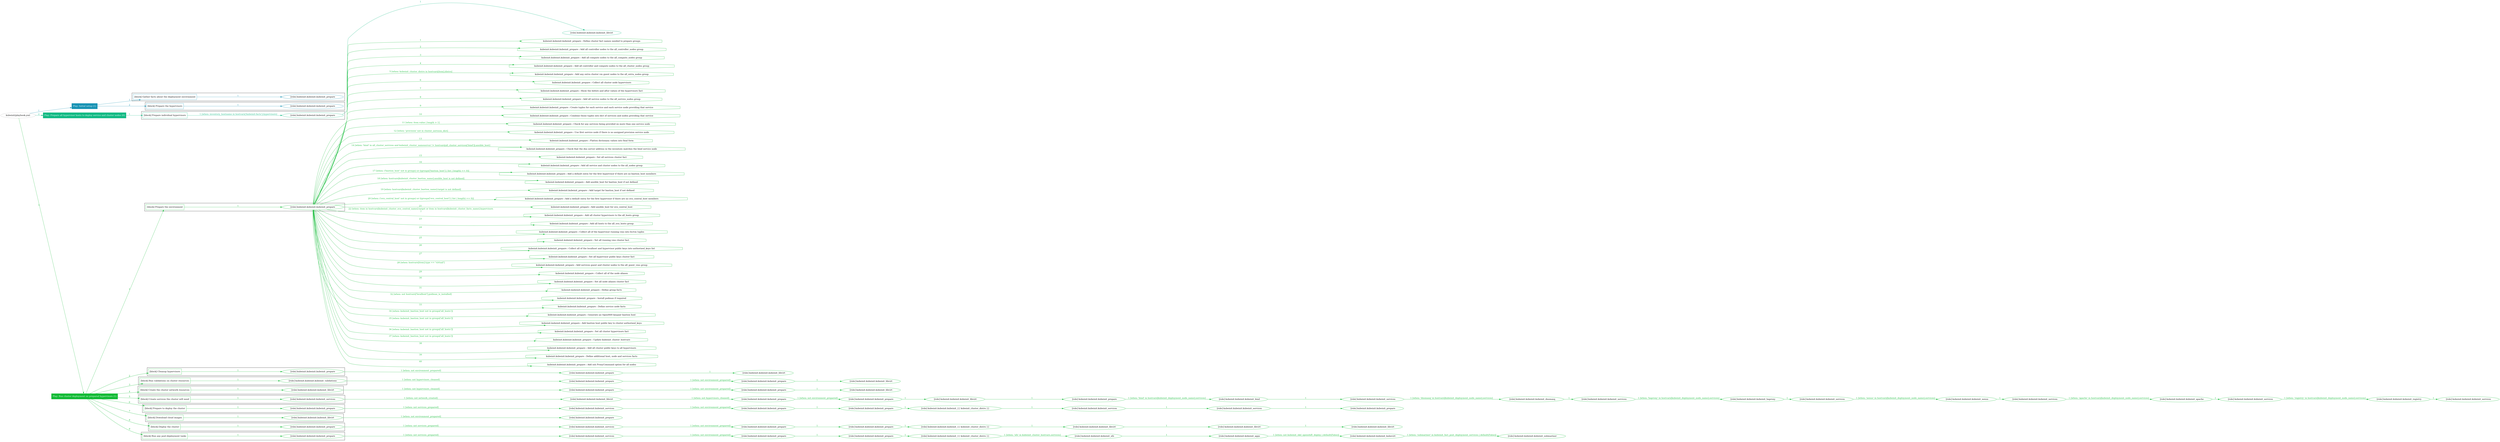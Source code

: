 digraph {
	graph [concentrate=true ordering=in rankdir=LR ratio=fill]
	edge [esep=5 sep=10]
	"kubeinit/playbook.yml" [id=root_node style=dotted]
	play_e417f00a [label="Play: Initial setup (1)" color="#1893b4" fontcolor="#ffffff" id=play_e417f00a shape=box style=filled tooltip=localhost]
	"kubeinit/playbook.yml" -> play_e417f00a [label="1 " color="#1893b4" fontcolor="#1893b4" id=edge_e56014e3 labeltooltip="1 " tooltip="1 "]
	subgraph "kubeinit.kubeinit.kubeinit_prepare" {
		role_282ffbde [label="[role] kubeinit.kubeinit.kubeinit_prepare" color="#1893b4" id=role_282ffbde tooltip="kubeinit.kubeinit.kubeinit_prepare"]
	}
	subgraph "kubeinit.kubeinit.kubeinit_prepare" {
		role_36338534 [label="[role] kubeinit.kubeinit.kubeinit_prepare" color="#1893b4" id=role_36338534 tooltip="kubeinit.kubeinit.kubeinit_prepare"]
	}
	subgraph "Play: Initial setup (1)" {
		play_e417f00a -> block_e4b514ca [label=1 color="#1893b4" fontcolor="#1893b4" id=edge_722d6f52 labeltooltip=1 tooltip=1]
		subgraph cluster_block_e4b514ca {
			block_e4b514ca [label="[block] Gather facts about the deployment environment" color="#1893b4" id=block_e4b514ca labeltooltip="Gather facts about the deployment environment" shape=box tooltip="Gather facts about the deployment environment"]
			block_e4b514ca -> role_282ffbde [label="1 " color="#1893b4" fontcolor="#1893b4" id=edge_f77661f3 labeltooltip="1 " tooltip="1 "]
		}
		play_e417f00a -> block_1b74113a [label=2 color="#1893b4" fontcolor="#1893b4" id=edge_1ee5d883 labeltooltip=2 tooltip=2]
		subgraph cluster_block_1b74113a {
			block_1b74113a [label="[block] Prepare the hypervisors" color="#1893b4" id=block_1b74113a labeltooltip="Prepare the hypervisors" shape=box tooltip="Prepare the hypervisors"]
			block_1b74113a -> role_36338534 [label="1 " color="#1893b4" fontcolor="#1893b4" id=edge_c30fa81a labeltooltip="1 " tooltip="1 "]
		}
	}
	play_edd414d1 [label="Play: Prepare all hypervisor hosts to deploy service and cluster nodes (0)" color="#12ba84" fontcolor="#ffffff" id=play_edd414d1 shape=box style=filled tooltip="Play: Prepare all hypervisor hosts to deploy service and cluster nodes (0)"]
	"kubeinit/playbook.yml" -> play_edd414d1 [label="2 " color="#12ba84" fontcolor="#12ba84" id=edge_e0c7ad95 labeltooltip="2 " tooltip="2 "]
	subgraph "kubeinit.kubeinit.kubeinit_libvirt" {
		role_e6a2d506 [label="[role] kubeinit.kubeinit.kubeinit_libvirt" color="#12ba84" id=role_e6a2d506 tooltip="kubeinit.kubeinit.kubeinit_libvirt"]
	}
	subgraph "kubeinit.kubeinit.kubeinit_prepare" {
		role_6d04ea36 [label="[role] kubeinit.kubeinit.kubeinit_prepare" color="#12ba84" id=role_6d04ea36 tooltip="kubeinit.kubeinit.kubeinit_prepare"]
		role_6d04ea36 -> role_e6a2d506 [label="1 " color="#12ba84" fontcolor="#12ba84" id=edge_5c734b86 labeltooltip="1 " tooltip="1 "]
	}
	subgraph "Play: Prepare all hypervisor hosts to deploy service and cluster nodes (0)" {
		play_edd414d1 -> block_aae21af9 [label=1 color="#12ba84" fontcolor="#12ba84" id=edge_5843689c labeltooltip=1 tooltip=1]
		subgraph cluster_block_aae21af9 {
			block_aae21af9 [label="[block] Prepare individual hypervisors" color="#12ba84" id=block_aae21af9 labeltooltip="Prepare individual hypervisors" shape=box tooltip="Prepare individual hypervisors"]
			block_aae21af9 -> role_6d04ea36 [label="1 [when: inventory_hostname in hostvars['kubeinit-facts'].hypervisors]" color="#12ba84" fontcolor="#12ba84" id=edge_2e68edb9 labeltooltip="1 [when: inventory_hostname in hostvars['kubeinit-facts'].hypervisors]" tooltip="1 [when: inventory_hostname in hostvars['kubeinit-facts'].hypervisors]"]
		}
	}
	play_402fdd23 [label="Play: Run cluster deployment on prepared hypervisors (1)" color="#11bb35" fontcolor="#ffffff" id=play_402fdd23 shape=box style=filled tooltip=localhost]
	"kubeinit/playbook.yml" -> play_402fdd23 [label="3 " color="#11bb35" fontcolor="#11bb35" id=edge_db5cfb0a labeltooltip="3 " tooltip="3 "]
	subgraph "kubeinit.kubeinit.kubeinit_prepare" {
		role_0e56adff [label="[role] kubeinit.kubeinit.kubeinit_prepare" color="#11bb35" id=role_0e56adff tooltip="kubeinit.kubeinit.kubeinit_prepare"]
		task_adf63a38 [label="kubeinit.kubeinit.kubeinit_prepare : Define cluster fact names needed to prepare groups" color="#11bb35" id=task_adf63a38 shape=octagon tooltip="kubeinit.kubeinit.kubeinit_prepare : Define cluster fact names needed to prepare groups"]
		role_0e56adff -> task_adf63a38 [label="1 " color="#11bb35" fontcolor="#11bb35" id=edge_fe0880d8 labeltooltip="1 " tooltip="1 "]
		task_67333aa0 [label="kubeinit.kubeinit.kubeinit_prepare : Add all controller nodes to the all_controller_nodes group" color="#11bb35" id=task_67333aa0 shape=octagon tooltip="kubeinit.kubeinit.kubeinit_prepare : Add all controller nodes to the all_controller_nodes group"]
		role_0e56adff -> task_67333aa0 [label="2 " color="#11bb35" fontcolor="#11bb35" id=edge_729ae3f9 labeltooltip="2 " tooltip="2 "]
		task_03c492c3 [label="kubeinit.kubeinit.kubeinit_prepare : Add all compute nodes to the all_compute_nodes group" color="#11bb35" id=task_03c492c3 shape=octagon tooltip="kubeinit.kubeinit.kubeinit_prepare : Add all compute nodes to the all_compute_nodes group"]
		role_0e56adff -> task_03c492c3 [label="3 " color="#11bb35" fontcolor="#11bb35" id=edge_2ecaef0b labeltooltip="3 " tooltip="3 "]
		task_c6d537c7 [label="kubeinit.kubeinit.kubeinit_prepare : Add all controller and compute nodes to the all_cluster_nodes group" color="#11bb35" id=task_c6d537c7 shape=octagon tooltip="kubeinit.kubeinit.kubeinit_prepare : Add all controller and compute nodes to the all_cluster_nodes group"]
		role_0e56adff -> task_c6d537c7 [label="4 " color="#11bb35" fontcolor="#11bb35" id=edge_79ed4630 labeltooltip="4 " tooltip="4 "]
		task_756397d3 [label="kubeinit.kubeinit.kubeinit_prepare : Add any extra cluster vm guest nodes to the all_extra_nodes group" color="#11bb35" id=task_756397d3 shape=octagon tooltip="kubeinit.kubeinit.kubeinit_prepare : Add any extra cluster vm guest nodes to the all_extra_nodes group"]
		role_0e56adff -> task_756397d3 [label="5 [when: kubeinit_cluster_distro in hostvars[item].distro]" color="#11bb35" fontcolor="#11bb35" id=edge_fc38947b labeltooltip="5 [when: kubeinit_cluster_distro in hostvars[item].distro]" tooltip="5 [when: kubeinit_cluster_distro in hostvars[item].distro]"]
		task_5e8302ae [label="kubeinit.kubeinit.kubeinit_prepare : Collect all cluster node hypervisors" color="#11bb35" id=task_5e8302ae shape=octagon tooltip="kubeinit.kubeinit.kubeinit_prepare : Collect all cluster node hypervisors"]
		role_0e56adff -> task_5e8302ae [label="6 " color="#11bb35" fontcolor="#11bb35" id=edge_a913f91b labeltooltip="6 " tooltip="6 "]
		task_8b802262 [label="kubeinit.kubeinit.kubeinit_prepare : Show the before and after values of the hypervisors fact" color="#11bb35" id=task_8b802262 shape=octagon tooltip="kubeinit.kubeinit.kubeinit_prepare : Show the before and after values of the hypervisors fact"]
		role_0e56adff -> task_8b802262 [label="7 " color="#11bb35" fontcolor="#11bb35" id=edge_96eca5d6 labeltooltip="7 " tooltip="7 "]
		task_f7c8a4b6 [label="kubeinit.kubeinit.kubeinit_prepare : Add all service nodes to the all_service_nodes group" color="#11bb35" id=task_f7c8a4b6 shape=octagon tooltip="kubeinit.kubeinit.kubeinit_prepare : Add all service nodes to the all_service_nodes group"]
		role_0e56adff -> task_f7c8a4b6 [label="8 " color="#11bb35" fontcolor="#11bb35" id=edge_3b0e1f16 labeltooltip="8 " tooltip="8 "]
		task_906a13e8 [label="kubeinit.kubeinit.kubeinit_prepare : Create tuples for each service and each service node providing that service" color="#11bb35" id=task_906a13e8 shape=octagon tooltip="kubeinit.kubeinit.kubeinit_prepare : Create tuples for each service and each service node providing that service"]
		role_0e56adff -> task_906a13e8 [label="9 " color="#11bb35" fontcolor="#11bb35" id=edge_44f2cd2e labeltooltip="9 " tooltip="9 "]
		task_95019203 [label="kubeinit.kubeinit.kubeinit_prepare : Combine those tuples into dict of services and nodes providing that service" color="#11bb35" id=task_95019203 shape=octagon tooltip="kubeinit.kubeinit.kubeinit_prepare : Combine those tuples into dict of services and nodes providing that service"]
		role_0e56adff -> task_95019203 [label="10 " color="#11bb35" fontcolor="#11bb35" id=edge_834ef910 labeltooltip="10 " tooltip="10 "]
		task_2e286eec [label="kubeinit.kubeinit.kubeinit_prepare : Check for any services being provided on more than one service node" color="#11bb35" id=task_2e286eec shape=octagon tooltip="kubeinit.kubeinit.kubeinit_prepare : Check for any services being provided on more than one service node"]
		role_0e56adff -> task_2e286eec [label="11 [when: item.value | length > 1]" color="#11bb35" fontcolor="#11bb35" id=edge_05b5ab6b labeltooltip="11 [when: item.value | length > 1]" tooltip="11 [when: item.value | length > 1]"]
		task_e9c4719a [label="kubeinit.kubeinit.kubeinit_prepare : Use first service node if there is no assigned provision service node" color="#11bb35" id=task_e9c4719a shape=octagon tooltip="kubeinit.kubeinit.kubeinit_prepare : Use first service node if there is no assigned provision service node"]
		role_0e56adff -> task_e9c4719a [label="12 [when: 'provision' not in cluster_services_dict]" color="#11bb35" fontcolor="#11bb35" id=edge_468cfca0 labeltooltip="12 [when: 'provision' not in cluster_services_dict]" tooltip="12 [when: 'provision' not in cluster_services_dict]"]
		task_28e6ab44 [label="kubeinit.kubeinit.kubeinit_prepare : Flatten dictionary values into final form" color="#11bb35" id=task_28e6ab44 shape=octagon tooltip="kubeinit.kubeinit.kubeinit_prepare : Flatten dictionary values into final form"]
		role_0e56adff -> task_28e6ab44 [label="13 " color="#11bb35" fontcolor="#11bb35" id=edge_52f6566d labeltooltip="13 " tooltip="13 "]
		task_f5008538 [label="kubeinit.kubeinit.kubeinit_prepare : Check that the dns server address in the inventory matches the bind service node" color="#11bb35" id=task_f5008538 shape=octagon tooltip="kubeinit.kubeinit.kubeinit_prepare : Check that the dns server address in the inventory matches the bind service node"]
		role_0e56adff -> task_f5008538 [label="14 [when: 'bind' in all_cluster_services and kubeinit_cluster_nameserver != hostvars[all_cluster_services['bind']].ansible_host]" color="#11bb35" fontcolor="#11bb35" id=edge_cc55c761 labeltooltip="14 [when: 'bind' in all_cluster_services and kubeinit_cluster_nameserver != hostvars[all_cluster_services['bind']].ansible_host]" tooltip="14 [when: 'bind' in all_cluster_services and kubeinit_cluster_nameserver != hostvars[all_cluster_services['bind']].ansible_host]"]
		task_3ae1fa99 [label="kubeinit.kubeinit.kubeinit_prepare : Set all services cluster fact" color="#11bb35" id=task_3ae1fa99 shape=octagon tooltip="kubeinit.kubeinit.kubeinit_prepare : Set all services cluster fact"]
		role_0e56adff -> task_3ae1fa99 [label="15 " color="#11bb35" fontcolor="#11bb35" id=edge_a6770bd2 labeltooltip="15 " tooltip="15 "]
		task_cb8ccef1 [label="kubeinit.kubeinit.kubeinit_prepare : Add all service and cluster nodes to the all_nodes group" color="#11bb35" id=task_cb8ccef1 shape=octagon tooltip="kubeinit.kubeinit.kubeinit_prepare : Add all service and cluster nodes to the all_nodes group"]
		role_0e56adff -> task_cb8ccef1 [label="16 " color="#11bb35" fontcolor="#11bb35" id=edge_191c6102 labeltooltip="16 " tooltip="16 "]
		task_c7f20566 [label="kubeinit.kubeinit.kubeinit_prepare : Add a default entry for the first hypervisor if there are no bastion_host members" color="#11bb35" id=task_c7f20566 shape=octagon tooltip="kubeinit.kubeinit.kubeinit_prepare : Add a default entry for the first hypervisor if there are no bastion_host members"]
		role_0e56adff -> task_c7f20566 [label="17 [when: ('bastion_host' not in groups) or ((groups['bastion_host'] | list | length) == 0)]" color="#11bb35" fontcolor="#11bb35" id=edge_f6ca4904 labeltooltip="17 [when: ('bastion_host' not in groups) or ((groups['bastion_host'] | list | length) == 0)]" tooltip="17 [when: ('bastion_host' not in groups) or ((groups['bastion_host'] | list | length) == 0)]"]
		task_742cb416 [label="kubeinit.kubeinit.kubeinit_prepare : Add ansible_host for bastion_host if not defined" color="#11bb35" id=task_742cb416 shape=octagon tooltip="kubeinit.kubeinit.kubeinit_prepare : Add ansible_host for bastion_host if not defined"]
		role_0e56adff -> task_742cb416 [label="18 [when: hostvars[kubeinit_cluster_bastion_name].ansible_host is not defined]" color="#11bb35" fontcolor="#11bb35" id=edge_3462f107 labeltooltip="18 [when: hostvars[kubeinit_cluster_bastion_name].ansible_host is not defined]" tooltip="18 [when: hostvars[kubeinit_cluster_bastion_name].ansible_host is not defined]"]
		task_5c64ff46 [label="kubeinit.kubeinit.kubeinit_prepare : Add target for bastion_host if not defined" color="#11bb35" id=task_5c64ff46 shape=octagon tooltip="kubeinit.kubeinit.kubeinit_prepare : Add target for bastion_host if not defined"]
		role_0e56adff -> task_5c64ff46 [label="19 [when: hostvars[kubeinit_cluster_bastion_name].target is not defined]" color="#11bb35" fontcolor="#11bb35" id=edge_0df9c84c labeltooltip="19 [when: hostvars[kubeinit_cluster_bastion_name].target is not defined]" tooltip="19 [when: hostvars[kubeinit_cluster_bastion_name].target is not defined]"]
		task_76f667e5 [label="kubeinit.kubeinit.kubeinit_prepare : Add a default entry for the first hypervisor if there are no ovn_central_host members" color="#11bb35" id=task_76f667e5 shape=octagon tooltip="kubeinit.kubeinit.kubeinit_prepare : Add a default entry for the first hypervisor if there are no ovn_central_host members"]
		role_0e56adff -> task_76f667e5 [label="20 [when: ('ovn_central_host' not in groups) or ((groups['ovn_central_host'] | list | length) == 0)]" color="#11bb35" fontcolor="#11bb35" id=edge_471e4bdb labeltooltip="20 [when: ('ovn_central_host' not in groups) or ((groups['ovn_central_host'] | list | length) == 0)]" tooltip="20 [when: ('ovn_central_host' not in groups) or ((groups['ovn_central_host'] | list | length) == 0)]"]
		task_3607e5ad [label="kubeinit.kubeinit.kubeinit_prepare : Add ansible_host for ovn_central_host" color="#11bb35" id=task_3607e5ad shape=octagon tooltip="kubeinit.kubeinit.kubeinit_prepare : Add ansible_host for ovn_central_host"]
		role_0e56adff -> task_3607e5ad [label="21 " color="#11bb35" fontcolor="#11bb35" id=edge_911731c3 labeltooltip="21 " tooltip="21 "]
		task_7d8123d7 [label="kubeinit.kubeinit.kubeinit_prepare : Add all cluster hypervisors to the all_hosts group" color="#11bb35" id=task_7d8123d7 shape=octagon tooltip="kubeinit.kubeinit.kubeinit_prepare : Add all cluster hypervisors to the all_hosts group"]
		role_0e56adff -> task_7d8123d7 [label="22 [when: item in hostvars[kubeinit_cluster_ovn_central_name].target or item in hostvars[kubeinit_cluster_facts_name].hypervisors
]" color="#11bb35" fontcolor="#11bb35" id=edge_c138d2af labeltooltip="22 [when: item in hostvars[kubeinit_cluster_ovn_central_name].target or item in hostvars[kubeinit_cluster_facts_name].hypervisors
]" tooltip="22 [when: item in hostvars[kubeinit_cluster_ovn_central_name].target or item in hostvars[kubeinit_cluster_facts_name].hypervisors
]"]
		task_86ab6974 [label="kubeinit.kubeinit.kubeinit_prepare : Add all hosts to the all_ovn_hosts group" color="#11bb35" id=task_86ab6974 shape=octagon tooltip="kubeinit.kubeinit.kubeinit_prepare : Add all hosts to the all_ovn_hosts group"]
		role_0e56adff -> task_86ab6974 [label="23 " color="#11bb35" fontcolor="#11bb35" id=edge_118a47a9 labeltooltip="23 " tooltip="23 "]
		task_dabba655 [label="kubeinit.kubeinit.kubeinit_prepare : Collect all of the hypervisor running vms into hv/vm tuples" color="#11bb35" id=task_dabba655 shape=octagon tooltip="kubeinit.kubeinit.kubeinit_prepare : Collect all of the hypervisor running vms into hv/vm tuples"]
		role_0e56adff -> task_dabba655 [label="24 " color="#11bb35" fontcolor="#11bb35" id=edge_edafaf5d labeltooltip="24 " tooltip="24 "]
		task_66f14853 [label="kubeinit.kubeinit.kubeinit_prepare : Set all running vms cluster fact" color="#11bb35" id=task_66f14853 shape=octagon tooltip="kubeinit.kubeinit.kubeinit_prepare : Set all running vms cluster fact"]
		role_0e56adff -> task_66f14853 [label="25 " color="#11bb35" fontcolor="#11bb35" id=edge_34bc5be3 labeltooltip="25 " tooltip="25 "]
		task_fbf9385a [label="kubeinit.kubeinit.kubeinit_prepare : Collect all of the localhost and hypervisor public keys into authorized_keys list" color="#11bb35" id=task_fbf9385a shape=octagon tooltip="kubeinit.kubeinit.kubeinit_prepare : Collect all of the localhost and hypervisor public keys into authorized_keys list"]
		role_0e56adff -> task_fbf9385a [label="26 " color="#11bb35" fontcolor="#11bb35" id=edge_6be36413 labeltooltip="26 " tooltip="26 "]
		task_518d1591 [label="kubeinit.kubeinit.kubeinit_prepare : Set all hypervisor public keys cluster fact" color="#11bb35" id=task_518d1591 shape=octagon tooltip="kubeinit.kubeinit.kubeinit_prepare : Set all hypervisor public keys cluster fact"]
		role_0e56adff -> task_518d1591 [label="27 " color="#11bb35" fontcolor="#11bb35" id=edge_c55ccfb1 labeltooltip="27 " tooltip="27 "]
		task_495e7f59 [label="kubeinit.kubeinit.kubeinit_prepare : Add services guest and cluster nodes to the all_guest_vms group" color="#11bb35" id=task_495e7f59 shape=octagon tooltip="kubeinit.kubeinit.kubeinit_prepare : Add services guest and cluster nodes to the all_guest_vms group"]
		role_0e56adff -> task_495e7f59 [label="28 [when: hostvars[item].type == 'virtual']" color="#11bb35" fontcolor="#11bb35" id=edge_6c2a7d5c labeltooltip="28 [when: hostvars[item].type == 'virtual']" tooltip="28 [when: hostvars[item].type == 'virtual']"]
		task_6036df06 [label="kubeinit.kubeinit.kubeinit_prepare : Collect all of the node aliases" color="#11bb35" id=task_6036df06 shape=octagon tooltip="kubeinit.kubeinit.kubeinit_prepare : Collect all of the node aliases"]
		role_0e56adff -> task_6036df06 [label="29 " color="#11bb35" fontcolor="#11bb35" id=edge_200cf890 labeltooltip="29 " tooltip="29 "]
		task_6cff9beb [label="kubeinit.kubeinit.kubeinit_prepare : Set all node aliases cluster fact" color="#11bb35" id=task_6cff9beb shape=octagon tooltip="kubeinit.kubeinit.kubeinit_prepare : Set all node aliases cluster fact"]
		role_0e56adff -> task_6cff9beb [label="30 " color="#11bb35" fontcolor="#11bb35" id=edge_b2822e1e labeltooltip="30 " tooltip="30 "]
		task_389d9410 [label="kubeinit.kubeinit.kubeinit_prepare : Define group facts" color="#11bb35" id=task_389d9410 shape=octagon tooltip="kubeinit.kubeinit.kubeinit_prepare : Define group facts"]
		role_0e56adff -> task_389d9410 [label="31 " color="#11bb35" fontcolor="#11bb35" id=edge_d74c30b1 labeltooltip="31 " tooltip="31 "]
		task_9787fb39 [label="kubeinit.kubeinit.kubeinit_prepare : Install podman if required" color="#11bb35" id=task_9787fb39 shape=octagon tooltip="kubeinit.kubeinit.kubeinit_prepare : Install podman if required"]
		role_0e56adff -> task_9787fb39 [label="32 [when: not hostvars['localhost'].podman_is_installed]" color="#11bb35" fontcolor="#11bb35" id=edge_37a8099e labeltooltip="32 [when: not hostvars['localhost'].podman_is_installed]" tooltip="32 [when: not hostvars['localhost'].podman_is_installed]"]
		task_0549b75e [label="kubeinit.kubeinit.kubeinit_prepare : Define service node facts" color="#11bb35" id=task_0549b75e shape=octagon tooltip="kubeinit.kubeinit.kubeinit_prepare : Define service node facts"]
		role_0e56adff -> task_0549b75e [label="33 " color="#11bb35" fontcolor="#11bb35" id=edge_4376868c labeltooltip="33 " tooltip="33 "]
		task_e6e93706 [label="kubeinit.kubeinit.kubeinit_prepare : Generate an OpenSSH keypair bastion host" color="#11bb35" id=task_e6e93706 shape=octagon tooltip="kubeinit.kubeinit.kubeinit_prepare : Generate an OpenSSH keypair bastion host"]
		role_0e56adff -> task_e6e93706 [label="34 [when: kubeinit_bastion_host not in groups['all_hosts']]" color="#11bb35" fontcolor="#11bb35" id=edge_a8cc6aa3 labeltooltip="34 [when: kubeinit_bastion_host not in groups['all_hosts']]" tooltip="34 [when: kubeinit_bastion_host not in groups['all_hosts']]"]
		task_d2236566 [label="kubeinit.kubeinit.kubeinit_prepare : Add bastion host public key to cluster authorized_keys" color="#11bb35" id=task_d2236566 shape=octagon tooltip="kubeinit.kubeinit.kubeinit_prepare : Add bastion host public key to cluster authorized_keys"]
		role_0e56adff -> task_d2236566 [label="35 [when: kubeinit_bastion_host not in groups['all_hosts']]" color="#11bb35" fontcolor="#11bb35" id=edge_e6263ea0 labeltooltip="35 [when: kubeinit_bastion_host not in groups['all_hosts']]" tooltip="35 [when: kubeinit_bastion_host not in groups['all_hosts']]"]
		task_f2d66a19 [label="kubeinit.kubeinit.kubeinit_prepare : Set all cluster hypervisors fact" color="#11bb35" id=task_f2d66a19 shape=octagon tooltip="kubeinit.kubeinit.kubeinit_prepare : Set all cluster hypervisors fact"]
		role_0e56adff -> task_f2d66a19 [label="36 [when: kubeinit_bastion_host not in groups['all_hosts']]" color="#11bb35" fontcolor="#11bb35" id=edge_373d98f9 labeltooltip="36 [when: kubeinit_bastion_host not in groups['all_hosts']]" tooltip="36 [when: kubeinit_bastion_host not in groups['all_hosts']]"]
		task_52fa2f4e [label="kubeinit.kubeinit.kubeinit_prepare : Update kubeinit_cluster_hostvars" color="#11bb35" id=task_52fa2f4e shape=octagon tooltip="kubeinit.kubeinit.kubeinit_prepare : Update kubeinit_cluster_hostvars"]
		role_0e56adff -> task_52fa2f4e [label="37 [when: kubeinit_bastion_host not in groups['all_hosts']]" color="#11bb35" fontcolor="#11bb35" id=edge_0ba71e12 labeltooltip="37 [when: kubeinit_bastion_host not in groups['all_hosts']]" tooltip="37 [when: kubeinit_bastion_host not in groups['all_hosts']]"]
		task_b0337ce1 [label="kubeinit.kubeinit.kubeinit_prepare : Add all cluster public keys to all hypervisors" color="#11bb35" id=task_b0337ce1 shape=octagon tooltip="kubeinit.kubeinit.kubeinit_prepare : Add all cluster public keys to all hypervisors"]
		role_0e56adff -> task_b0337ce1 [label="38 " color="#11bb35" fontcolor="#11bb35" id=edge_7952579e labeltooltip="38 " tooltip="38 "]
		task_70df9e6e [label="kubeinit.kubeinit.kubeinit_prepare : Define additional host, node and services facts" color="#11bb35" id=task_70df9e6e shape=octagon tooltip="kubeinit.kubeinit.kubeinit_prepare : Define additional host, node and services facts"]
		role_0e56adff -> task_70df9e6e [label="39 " color="#11bb35" fontcolor="#11bb35" id=edge_a4f023d2 labeltooltip="39 " tooltip="39 "]
		task_610f0a5d [label="kubeinit.kubeinit.kubeinit_prepare : Add ssh ProxyCommand option for all nodes" color="#11bb35" id=task_610f0a5d shape=octagon tooltip="kubeinit.kubeinit.kubeinit_prepare : Add ssh ProxyCommand option for all nodes"]
		role_0e56adff -> task_610f0a5d [label="40 " color="#11bb35" fontcolor="#11bb35" id=edge_be505b8d labeltooltip="40 " tooltip="40 "]
	}
	subgraph "kubeinit.kubeinit.kubeinit_libvirt" {
		role_40bd03bc [label="[role] kubeinit.kubeinit.kubeinit_libvirt" color="#11bb35" id=role_40bd03bc tooltip="kubeinit.kubeinit.kubeinit_libvirt"]
	}
	subgraph "kubeinit.kubeinit.kubeinit_prepare" {
		role_ecd55d3a [label="[role] kubeinit.kubeinit.kubeinit_prepare" color="#11bb35" id=role_ecd55d3a tooltip="kubeinit.kubeinit.kubeinit_prepare"]
		role_ecd55d3a -> role_40bd03bc [label="1 " color="#11bb35" fontcolor="#11bb35" id=edge_6614614d labeltooltip="1 " tooltip="1 "]
	}
	subgraph "kubeinit.kubeinit.kubeinit_prepare" {
		role_8e7d16cd [label="[role] kubeinit.kubeinit.kubeinit_prepare" color="#11bb35" id=role_8e7d16cd tooltip="kubeinit.kubeinit.kubeinit_prepare"]
		role_8e7d16cd -> role_ecd55d3a [label="1 [when: not environment_prepared]" color="#11bb35" fontcolor="#11bb35" id=edge_c688a782 labeltooltip="1 [when: not environment_prepared]" tooltip="1 [when: not environment_prepared]"]
	}
	subgraph "kubeinit.kubeinit.kubeinit_libvirt" {
		role_15ddc6fb [label="[role] kubeinit.kubeinit.kubeinit_libvirt" color="#11bb35" id=role_15ddc6fb tooltip="kubeinit.kubeinit.kubeinit_libvirt"]
	}
	subgraph "kubeinit.kubeinit.kubeinit_prepare" {
		role_d66c245e [label="[role] kubeinit.kubeinit.kubeinit_prepare" color="#11bb35" id=role_d66c245e tooltip="kubeinit.kubeinit.kubeinit_prepare"]
		role_d66c245e -> role_15ddc6fb [label="1 " color="#11bb35" fontcolor="#11bb35" id=edge_2962493f labeltooltip="1 " tooltip="1 "]
	}
	subgraph "kubeinit.kubeinit.kubeinit_prepare" {
		role_a01976c6 [label="[role] kubeinit.kubeinit.kubeinit_prepare" color="#11bb35" id=role_a01976c6 tooltip="kubeinit.kubeinit.kubeinit_prepare"]
		role_a01976c6 -> role_d66c245e [label="1 [when: not environment_prepared]" color="#11bb35" fontcolor="#11bb35" id=edge_09e72dca labeltooltip="1 [when: not environment_prepared]" tooltip="1 [when: not environment_prepared]"]
	}
	subgraph "kubeinit.kubeinit.kubeinit_validations" {
		role_17a38636 [label="[role] kubeinit.kubeinit.kubeinit_validations" color="#11bb35" id=role_17a38636 tooltip="kubeinit.kubeinit.kubeinit_validations"]
		role_17a38636 -> role_a01976c6 [label="1 [when: not hypervisors_cleaned]" color="#11bb35" fontcolor="#11bb35" id=edge_3fd5432b labeltooltip="1 [when: not hypervisors_cleaned]" tooltip="1 [when: not hypervisors_cleaned]"]
	}
	subgraph "kubeinit.kubeinit.kubeinit_libvirt" {
		role_5d2bad97 [label="[role] kubeinit.kubeinit.kubeinit_libvirt" color="#11bb35" id=role_5d2bad97 tooltip="kubeinit.kubeinit.kubeinit_libvirt"]
	}
	subgraph "kubeinit.kubeinit.kubeinit_prepare" {
		role_3f2fcbf4 [label="[role] kubeinit.kubeinit.kubeinit_prepare" color="#11bb35" id=role_3f2fcbf4 tooltip="kubeinit.kubeinit.kubeinit_prepare"]
		role_3f2fcbf4 -> role_5d2bad97 [label="1 " color="#11bb35" fontcolor="#11bb35" id=edge_04f897b0 labeltooltip="1 " tooltip="1 "]
	}
	subgraph "kubeinit.kubeinit.kubeinit_prepare" {
		role_77cee05c [label="[role] kubeinit.kubeinit.kubeinit_prepare" color="#11bb35" id=role_77cee05c tooltip="kubeinit.kubeinit.kubeinit_prepare"]
		role_77cee05c -> role_3f2fcbf4 [label="1 [when: not environment_prepared]" color="#11bb35" fontcolor="#11bb35" id=edge_007b3495 labeltooltip="1 [when: not environment_prepared]" tooltip="1 [when: not environment_prepared]"]
	}
	subgraph "kubeinit.kubeinit.kubeinit_libvirt" {
		role_a350d633 [label="[role] kubeinit.kubeinit.kubeinit_libvirt" color="#11bb35" id=role_a350d633 tooltip="kubeinit.kubeinit.kubeinit_libvirt"]
		role_a350d633 -> role_77cee05c [label="1 [when: not hypervisors_cleaned]" color="#11bb35" fontcolor="#11bb35" id=edge_c8179c81 labeltooltip="1 [when: not hypervisors_cleaned]" tooltip="1 [when: not hypervisors_cleaned]"]
	}
	subgraph "kubeinit.kubeinit.kubeinit_services" {
		role_436cb226 [label="[role] kubeinit.kubeinit.kubeinit_services" color="#11bb35" id=role_436cb226 tooltip="kubeinit.kubeinit.kubeinit_services"]
	}
	subgraph "kubeinit.kubeinit.kubeinit_registry" {
		role_f00bd9c6 [label="[role] kubeinit.kubeinit.kubeinit_registry" color="#11bb35" id=role_f00bd9c6 tooltip="kubeinit.kubeinit.kubeinit_registry"]
		role_f00bd9c6 -> role_436cb226 [label="1 " color="#11bb35" fontcolor="#11bb35" id=edge_b792da5a labeltooltip="1 " tooltip="1 "]
	}
	subgraph "kubeinit.kubeinit.kubeinit_services" {
		role_febef82b [label="[role] kubeinit.kubeinit.kubeinit_services" color="#11bb35" id=role_febef82b tooltip="kubeinit.kubeinit.kubeinit_services"]
		role_febef82b -> role_f00bd9c6 [label="1 [when: 'registry' in hostvars[kubeinit_deployment_node_name].services]" color="#11bb35" fontcolor="#11bb35" id=edge_26568294 labeltooltip="1 [when: 'registry' in hostvars[kubeinit_deployment_node_name].services]" tooltip="1 [when: 'registry' in hostvars[kubeinit_deployment_node_name].services]"]
	}
	subgraph "kubeinit.kubeinit.kubeinit_apache" {
		role_b66bbff8 [label="[role] kubeinit.kubeinit.kubeinit_apache" color="#11bb35" id=role_b66bbff8 tooltip="kubeinit.kubeinit.kubeinit_apache"]
		role_b66bbff8 -> role_febef82b [label="1 " color="#11bb35" fontcolor="#11bb35" id=edge_5bbb3bde labeltooltip="1 " tooltip="1 "]
	}
	subgraph "kubeinit.kubeinit.kubeinit_services" {
		role_03e852b9 [label="[role] kubeinit.kubeinit.kubeinit_services" color="#11bb35" id=role_03e852b9 tooltip="kubeinit.kubeinit.kubeinit_services"]
		role_03e852b9 -> role_b66bbff8 [label="1 [when: 'apache' in hostvars[kubeinit_deployment_node_name].services]" color="#11bb35" fontcolor="#11bb35" id=edge_648286ee labeltooltip="1 [when: 'apache' in hostvars[kubeinit_deployment_node_name].services]" tooltip="1 [when: 'apache' in hostvars[kubeinit_deployment_node_name].services]"]
	}
	subgraph "kubeinit.kubeinit.kubeinit_nexus" {
		role_6d342b1f [label="[role] kubeinit.kubeinit.kubeinit_nexus" color="#11bb35" id=role_6d342b1f tooltip="kubeinit.kubeinit.kubeinit_nexus"]
		role_6d342b1f -> role_03e852b9 [label="1 " color="#11bb35" fontcolor="#11bb35" id=edge_2aff07c4 labeltooltip="1 " tooltip="1 "]
	}
	subgraph "kubeinit.kubeinit.kubeinit_services" {
		role_920ffb7a [label="[role] kubeinit.kubeinit.kubeinit_services" color="#11bb35" id=role_920ffb7a tooltip="kubeinit.kubeinit.kubeinit_services"]
		role_920ffb7a -> role_6d342b1f [label="1 [when: 'nexus' in hostvars[kubeinit_deployment_node_name].services]" color="#11bb35" fontcolor="#11bb35" id=edge_e4251fa7 labeltooltip="1 [when: 'nexus' in hostvars[kubeinit_deployment_node_name].services]" tooltip="1 [when: 'nexus' in hostvars[kubeinit_deployment_node_name].services]"]
	}
	subgraph "kubeinit.kubeinit.kubeinit_haproxy" {
		role_db95e9ef [label="[role] kubeinit.kubeinit.kubeinit_haproxy" color="#11bb35" id=role_db95e9ef tooltip="kubeinit.kubeinit.kubeinit_haproxy"]
		role_db95e9ef -> role_920ffb7a [label="1 " color="#11bb35" fontcolor="#11bb35" id=edge_47bade60 labeltooltip="1 " tooltip="1 "]
	}
	subgraph "kubeinit.kubeinit.kubeinit_services" {
		role_5c19129e [label="[role] kubeinit.kubeinit.kubeinit_services" color="#11bb35" id=role_5c19129e tooltip="kubeinit.kubeinit.kubeinit_services"]
		role_5c19129e -> role_db95e9ef [label="1 [when: 'haproxy' in hostvars[kubeinit_deployment_node_name].services]" color="#11bb35" fontcolor="#11bb35" id=edge_7ed5da1e labeltooltip="1 [when: 'haproxy' in hostvars[kubeinit_deployment_node_name].services]" tooltip="1 [when: 'haproxy' in hostvars[kubeinit_deployment_node_name].services]"]
	}
	subgraph "kubeinit.kubeinit.kubeinit_dnsmasq" {
		role_5b6b97e3 [label="[role] kubeinit.kubeinit.kubeinit_dnsmasq" color="#11bb35" id=role_5b6b97e3 tooltip="kubeinit.kubeinit.kubeinit_dnsmasq"]
		role_5b6b97e3 -> role_5c19129e [label="1 " color="#11bb35" fontcolor="#11bb35" id=edge_0220013c labeltooltip="1 " tooltip="1 "]
	}
	subgraph "kubeinit.kubeinit.kubeinit_services" {
		role_c6cb800e [label="[role] kubeinit.kubeinit.kubeinit_services" color="#11bb35" id=role_c6cb800e tooltip="kubeinit.kubeinit.kubeinit_services"]
		role_c6cb800e -> role_5b6b97e3 [label="1 [when: 'dnsmasq' in hostvars[kubeinit_deployment_node_name].services]" color="#11bb35" fontcolor="#11bb35" id=edge_9041aea9 labeltooltip="1 [when: 'dnsmasq' in hostvars[kubeinit_deployment_node_name].services]" tooltip="1 [when: 'dnsmasq' in hostvars[kubeinit_deployment_node_name].services]"]
	}
	subgraph "kubeinit.kubeinit.kubeinit_bind" {
		role_3cc02e48 [label="[role] kubeinit.kubeinit.kubeinit_bind" color="#11bb35" id=role_3cc02e48 tooltip="kubeinit.kubeinit.kubeinit_bind"]
		role_3cc02e48 -> role_c6cb800e [label="1 " color="#11bb35" fontcolor="#11bb35" id=edge_f6ff02d6 labeltooltip="1 " tooltip="1 "]
	}
	subgraph "kubeinit.kubeinit.kubeinit_prepare" {
		role_06da8486 [label="[role] kubeinit.kubeinit.kubeinit_prepare" color="#11bb35" id=role_06da8486 tooltip="kubeinit.kubeinit.kubeinit_prepare"]
		role_06da8486 -> role_3cc02e48 [label="1 [when: 'bind' in hostvars[kubeinit_deployment_node_name].services]" color="#11bb35" fontcolor="#11bb35" id=edge_81232a4f labeltooltip="1 [when: 'bind' in hostvars[kubeinit_deployment_node_name].services]" tooltip="1 [when: 'bind' in hostvars[kubeinit_deployment_node_name].services]"]
	}
	subgraph "kubeinit.kubeinit.kubeinit_libvirt" {
		role_d5373ee5 [label="[role] kubeinit.kubeinit.kubeinit_libvirt" color="#11bb35" id=role_d5373ee5 tooltip="kubeinit.kubeinit.kubeinit_libvirt"]
		role_d5373ee5 -> role_06da8486 [label="1 " color="#11bb35" fontcolor="#11bb35" id=edge_5b43d2cd labeltooltip="1 " tooltip="1 "]
	}
	subgraph "kubeinit.kubeinit.kubeinit_prepare" {
		role_50c147f8 [label="[role] kubeinit.kubeinit.kubeinit_prepare" color="#11bb35" id=role_50c147f8 tooltip="kubeinit.kubeinit.kubeinit_prepare"]
		role_50c147f8 -> role_d5373ee5 [label="1 " color="#11bb35" fontcolor="#11bb35" id=edge_25c3a086 labeltooltip="1 " tooltip="1 "]
	}
	subgraph "kubeinit.kubeinit.kubeinit_prepare" {
		role_1b8be8bd [label="[role] kubeinit.kubeinit.kubeinit_prepare" color="#11bb35" id=role_1b8be8bd tooltip="kubeinit.kubeinit.kubeinit_prepare"]
		role_1b8be8bd -> role_50c147f8 [label="1 [when: not environment_prepared]" color="#11bb35" fontcolor="#11bb35" id=edge_73b0be8c labeltooltip="1 [when: not environment_prepared]" tooltip="1 [when: not environment_prepared]"]
	}
	subgraph "kubeinit.kubeinit.kubeinit_libvirt" {
		role_23d29506 [label="[role] kubeinit.kubeinit.kubeinit_libvirt" color="#11bb35" id=role_23d29506 tooltip="kubeinit.kubeinit.kubeinit_libvirt"]
		role_23d29506 -> role_1b8be8bd [label="1 [when: not hypervisors_cleaned]" color="#11bb35" fontcolor="#11bb35" id=edge_9e4a6fd9 labeltooltip="1 [when: not hypervisors_cleaned]" tooltip="1 [when: not hypervisors_cleaned]"]
	}
	subgraph "kubeinit.kubeinit.kubeinit_services" {
		role_834b82fa [label="[role] kubeinit.kubeinit.kubeinit_services" color="#11bb35" id=role_834b82fa tooltip="kubeinit.kubeinit.kubeinit_services"]
		role_834b82fa -> role_23d29506 [label="1 [when: not network_created]" color="#11bb35" fontcolor="#11bb35" id=edge_3a1206ba labeltooltip="1 [when: not network_created]" tooltip="1 [when: not network_created]"]
	}
	subgraph "kubeinit.kubeinit.kubeinit_prepare" {
		role_cf69b7eb [label="[role] kubeinit.kubeinit.kubeinit_prepare" color="#11bb35" id=role_cf69b7eb tooltip="kubeinit.kubeinit.kubeinit_prepare"]
	}
	subgraph "kubeinit.kubeinit.kubeinit_services" {
		role_4700a5b3 [label="[role] kubeinit.kubeinit.kubeinit_services" color="#11bb35" id=role_4700a5b3 tooltip="kubeinit.kubeinit.kubeinit_services"]
		role_4700a5b3 -> role_cf69b7eb [label="1 " color="#11bb35" fontcolor="#11bb35" id=edge_d208dd7a labeltooltip="1 " tooltip="1 "]
	}
	subgraph "kubeinit.kubeinit.kubeinit_services" {
		role_4deb1118 [label="[role] kubeinit.kubeinit.kubeinit_services" color="#11bb35" id=role_4deb1118 tooltip="kubeinit.kubeinit.kubeinit_services"]
		role_4deb1118 -> role_4700a5b3 [label="1 " color="#11bb35" fontcolor="#11bb35" id=edge_4f3f6e2d labeltooltip="1 " tooltip="1 "]
	}
	subgraph "kubeinit.kubeinit.kubeinit_{{ kubeinit_cluster_distro }}" {
		role_401c26d2 [label="[role] kubeinit.kubeinit.kubeinit_{{ kubeinit_cluster_distro }}" color="#11bb35" id=role_401c26d2 tooltip="kubeinit.kubeinit.kubeinit_{{ kubeinit_cluster_distro }}"]
		role_401c26d2 -> role_4deb1118 [label="1 " color="#11bb35" fontcolor="#11bb35" id=edge_1dbaf6e4 labeltooltip="1 " tooltip="1 "]
	}
	subgraph "kubeinit.kubeinit.kubeinit_prepare" {
		role_7f8c3e53 [label="[role] kubeinit.kubeinit.kubeinit_prepare" color="#11bb35" id=role_7f8c3e53 tooltip="kubeinit.kubeinit.kubeinit_prepare"]
		role_7f8c3e53 -> role_401c26d2 [label="1 " color="#11bb35" fontcolor="#11bb35" id=edge_cdb6cb43 labeltooltip="1 " tooltip="1 "]
	}
	subgraph "kubeinit.kubeinit.kubeinit_prepare" {
		role_99beceff [label="[role] kubeinit.kubeinit.kubeinit_prepare" color="#11bb35" id=role_99beceff tooltip="kubeinit.kubeinit.kubeinit_prepare"]
		role_99beceff -> role_7f8c3e53 [label="1 " color="#11bb35" fontcolor="#11bb35" id=edge_7e3663c2 labeltooltip="1 " tooltip="1 "]
	}
	subgraph "kubeinit.kubeinit.kubeinit_services" {
		role_7f10c823 [label="[role] kubeinit.kubeinit.kubeinit_services" color="#11bb35" id=role_7f10c823 tooltip="kubeinit.kubeinit.kubeinit_services"]
		role_7f10c823 -> role_99beceff [label="1 [when: not environment_prepared]" color="#11bb35" fontcolor="#11bb35" id=edge_be9d85b2 labeltooltip="1 [when: not environment_prepared]" tooltip="1 [when: not environment_prepared]"]
	}
	subgraph "kubeinit.kubeinit.kubeinit_prepare" {
		role_1ad2e715 [label="[role] kubeinit.kubeinit.kubeinit_prepare" color="#11bb35" id=role_1ad2e715 tooltip="kubeinit.kubeinit.kubeinit_prepare"]
		role_1ad2e715 -> role_7f10c823 [label="1 [when: not services_prepared]" color="#11bb35" fontcolor="#11bb35" id=edge_bf872bb5 labeltooltip="1 [when: not services_prepared]" tooltip="1 [when: not services_prepared]"]
	}
	subgraph "kubeinit.kubeinit.kubeinit_prepare" {
		role_327d580d [label="[role] kubeinit.kubeinit.kubeinit_prepare" color="#11bb35" id=role_327d580d tooltip="kubeinit.kubeinit.kubeinit_prepare"]
	}
	subgraph "kubeinit.kubeinit.kubeinit_libvirt" {
		role_992fffcc [label="[role] kubeinit.kubeinit.kubeinit_libvirt" color="#11bb35" id=role_992fffcc tooltip="kubeinit.kubeinit.kubeinit_libvirt"]
		role_992fffcc -> role_327d580d [label="1 [when: not environment_prepared]" color="#11bb35" fontcolor="#11bb35" id=edge_cab7138d labeltooltip="1 [when: not environment_prepared]" tooltip="1 [when: not environment_prepared]"]
	}
	subgraph "kubeinit.kubeinit.kubeinit_libvirt" {
		role_12c5297e [label="[role] kubeinit.kubeinit.kubeinit_libvirt" color="#11bb35" id=role_12c5297e tooltip="kubeinit.kubeinit.kubeinit_libvirt"]
	}
	subgraph "kubeinit.kubeinit.kubeinit_libvirt" {
		role_7d1ed2df [label="[role] kubeinit.kubeinit.kubeinit_libvirt" color="#11bb35" id=role_7d1ed2df tooltip="kubeinit.kubeinit.kubeinit_libvirt"]
		role_7d1ed2df -> role_12c5297e [label="1 " color="#11bb35" fontcolor="#11bb35" id=edge_2daf6662 labeltooltip="1 " tooltip="1 "]
	}
	subgraph "kubeinit.kubeinit.kubeinit_libvirt" {
		role_1405eec0 [label="[role] kubeinit.kubeinit.kubeinit_libvirt" color="#11bb35" id=role_1405eec0 tooltip="kubeinit.kubeinit.kubeinit_libvirt"]
		role_1405eec0 -> role_7d1ed2df [label="1 " color="#11bb35" fontcolor="#11bb35" id=edge_c915c570 labeltooltip="1 " tooltip="1 "]
	}
	subgraph "kubeinit.kubeinit.kubeinit_{{ kubeinit_cluster_distro }}" {
		role_6e53528f [label="[role] kubeinit.kubeinit.kubeinit_{{ kubeinit_cluster_distro }}" color="#11bb35" id=role_6e53528f tooltip="kubeinit.kubeinit.kubeinit_{{ kubeinit_cluster_distro }}"]
		role_6e53528f -> role_1405eec0 [label="1 " color="#11bb35" fontcolor="#11bb35" id=edge_ceb81caa labeltooltip="1 " tooltip="1 "]
	}
	subgraph "kubeinit.kubeinit.kubeinit_prepare" {
		role_b69fc8ee [label="[role] kubeinit.kubeinit.kubeinit_prepare" color="#11bb35" id=role_b69fc8ee tooltip="kubeinit.kubeinit.kubeinit_prepare"]
		role_b69fc8ee -> role_6e53528f [label="1 " color="#11bb35" fontcolor="#11bb35" id=edge_cc3f6d38 labeltooltip="1 " tooltip="1 "]
	}
	subgraph "kubeinit.kubeinit.kubeinit_prepare" {
		role_7b85f0fc [label="[role] kubeinit.kubeinit.kubeinit_prepare" color="#11bb35" id=role_7b85f0fc tooltip="kubeinit.kubeinit.kubeinit_prepare"]
		role_7b85f0fc -> role_b69fc8ee [label="1 " color="#11bb35" fontcolor="#11bb35" id=edge_9bb6b200 labeltooltip="1 " tooltip="1 "]
	}
	subgraph "kubeinit.kubeinit.kubeinit_services" {
		role_211f1a1f [label="[role] kubeinit.kubeinit.kubeinit_services" color="#11bb35" id=role_211f1a1f tooltip="kubeinit.kubeinit.kubeinit_services"]
		role_211f1a1f -> role_7b85f0fc [label="1 [when: not environment_prepared]" color="#11bb35" fontcolor="#11bb35" id=edge_303f0845 labeltooltip="1 [when: not environment_prepared]" tooltip="1 [when: not environment_prepared]"]
	}
	subgraph "kubeinit.kubeinit.kubeinit_prepare" {
		role_a2eb88f7 [label="[role] kubeinit.kubeinit.kubeinit_prepare" color="#11bb35" id=role_a2eb88f7 tooltip="kubeinit.kubeinit.kubeinit_prepare"]
		role_a2eb88f7 -> role_211f1a1f [label="1 [when: not services_prepared]" color="#11bb35" fontcolor="#11bb35" id=edge_5d115467 labeltooltip="1 [when: not services_prepared]" tooltip="1 [when: not services_prepared]"]
	}
	subgraph "kubeinit.kubeinit.kubeinit_submariner" {
		role_3d7dd666 [label="[role] kubeinit.kubeinit.kubeinit_submariner" color="#11bb35" id=role_3d7dd666 tooltip="kubeinit.kubeinit.kubeinit_submariner"]
	}
	subgraph "kubeinit.kubeinit.kubeinit_kubevirt" {
		role_6118bd4b [label="[role] kubeinit.kubeinit.kubeinit_kubevirt" color="#11bb35" id=role_6118bd4b tooltip="kubeinit.kubeinit.kubeinit_kubevirt"]
		role_6118bd4b -> role_3d7dd666 [label="1 [when: 'submariner' in kubeinit_fact_post_deployment_services | default(False)]" color="#11bb35" fontcolor="#11bb35" id=edge_859b9d69 labeltooltip="1 [when: 'submariner' in kubeinit_fact_post_deployment_services | default(False)]" tooltip="1 [when: 'submariner' in kubeinit_fact_post_deployment_services | default(False)]"]
	}
	subgraph "kubeinit.kubeinit.kubeinit_apps" {
		role_39c7bfd8 [label="[role] kubeinit.kubeinit.kubeinit_apps" color="#11bb35" id=role_39c7bfd8 tooltip="kubeinit.kubeinit.kubeinit_apps"]
		role_39c7bfd8 -> role_6118bd4b [label="1 [when: not kubeinit_okd_openshift_deploy | default(False)]" color="#11bb35" fontcolor="#11bb35" id=edge_513eea21 labeltooltip="1 [when: not kubeinit_okd_openshift_deploy | default(False)]" tooltip="1 [when: not kubeinit_okd_openshift_deploy | default(False)]"]
	}
	subgraph "kubeinit.kubeinit.kubeinit_nfs" {
		role_31fd1659 [label="[role] kubeinit.kubeinit.kubeinit_nfs" color="#11bb35" id=role_31fd1659 tooltip="kubeinit.kubeinit.kubeinit_nfs"]
		role_31fd1659 -> role_39c7bfd8 [label="1 " color="#11bb35" fontcolor="#11bb35" id=edge_a65a646e labeltooltip="1 " tooltip="1 "]
	}
	subgraph "kubeinit.kubeinit.kubeinit_{{ kubeinit_cluster_distro }}" {
		role_7530060d [label="[role] kubeinit.kubeinit.kubeinit_{{ kubeinit_cluster_distro }}" color="#11bb35" id=role_7530060d tooltip="kubeinit.kubeinit.kubeinit_{{ kubeinit_cluster_distro }}"]
		role_7530060d -> role_31fd1659 [label="1 [when: 'nfs' in kubeinit_cluster_hostvars.services]" color="#11bb35" fontcolor="#11bb35" id=edge_a73c02cf labeltooltip="1 [when: 'nfs' in kubeinit_cluster_hostvars.services]" tooltip="1 [when: 'nfs' in kubeinit_cluster_hostvars.services]"]
	}
	subgraph "kubeinit.kubeinit.kubeinit_prepare" {
		role_cd9ced27 [label="[role] kubeinit.kubeinit.kubeinit_prepare" color="#11bb35" id=role_cd9ced27 tooltip="kubeinit.kubeinit.kubeinit_prepare"]
		role_cd9ced27 -> role_7530060d [label="1 " color="#11bb35" fontcolor="#11bb35" id=edge_03fa80d9 labeltooltip="1 " tooltip="1 "]
	}
	subgraph "kubeinit.kubeinit.kubeinit_prepare" {
		role_2073a17c [label="[role] kubeinit.kubeinit.kubeinit_prepare" color="#11bb35" id=role_2073a17c tooltip="kubeinit.kubeinit.kubeinit_prepare"]
		role_2073a17c -> role_cd9ced27 [label="1 " color="#11bb35" fontcolor="#11bb35" id=edge_60bdbb1a labeltooltip="1 " tooltip="1 "]
	}
	subgraph "kubeinit.kubeinit.kubeinit_services" {
		role_2e35678a [label="[role] kubeinit.kubeinit.kubeinit_services" color="#11bb35" id=role_2e35678a tooltip="kubeinit.kubeinit.kubeinit_services"]
		role_2e35678a -> role_2073a17c [label="1 [when: not environment_prepared]" color="#11bb35" fontcolor="#11bb35" id=edge_e3083ca8 labeltooltip="1 [when: not environment_prepared]" tooltip="1 [when: not environment_prepared]"]
	}
	subgraph "kubeinit.kubeinit.kubeinit_prepare" {
		role_983023f3 [label="[role] kubeinit.kubeinit.kubeinit_prepare" color="#11bb35" id=role_983023f3 tooltip="kubeinit.kubeinit.kubeinit_prepare"]
		role_983023f3 -> role_2e35678a [label="1 [when: not services_prepared]" color="#11bb35" fontcolor="#11bb35" id=edge_5fe71795 labeltooltip="1 [when: not services_prepared]" tooltip="1 [when: not services_prepared]"]
	}
	subgraph "Play: Run cluster deployment on prepared hypervisors (1)" {
		play_402fdd23 -> block_43356fc7 [label=1 color="#11bb35" fontcolor="#11bb35" id=edge_a8a1a00e labeltooltip=1 tooltip=1]
		subgraph cluster_block_43356fc7 {
			block_43356fc7 [label="[block] Prepare the environment" color="#11bb35" id=block_43356fc7 labeltooltip="Prepare the environment" shape=box tooltip="Prepare the environment"]
			block_43356fc7 -> role_0e56adff [label="1 " color="#11bb35" fontcolor="#11bb35" id=edge_16277480 labeltooltip="1 " tooltip="1 "]
		}
		play_402fdd23 -> block_a2d746a0 [label=2 color="#11bb35" fontcolor="#11bb35" id=edge_dce050ff labeltooltip=2 tooltip=2]
		subgraph cluster_block_a2d746a0 {
			block_a2d746a0 [label="[block] Cleanup hypervisors" color="#11bb35" id=block_a2d746a0 labeltooltip="Cleanup hypervisors" shape=box tooltip="Cleanup hypervisors"]
			block_a2d746a0 -> role_8e7d16cd [label="1 " color="#11bb35" fontcolor="#11bb35" id=edge_fef25816 labeltooltip="1 " tooltip="1 "]
		}
		play_402fdd23 -> block_1e4209ad [label=3 color="#11bb35" fontcolor="#11bb35" id=edge_0dc998a9 labeltooltip=3 tooltip=3]
		subgraph cluster_block_1e4209ad {
			block_1e4209ad [label="[block] Run validations on cluster resources" color="#11bb35" id=block_1e4209ad labeltooltip="Run validations on cluster resources" shape=box tooltip="Run validations on cluster resources"]
			block_1e4209ad -> role_17a38636 [label="1 " color="#11bb35" fontcolor="#11bb35" id=edge_d08a7c52 labeltooltip="1 " tooltip="1 "]
		}
		play_402fdd23 -> block_1abfba33 [label=4 color="#11bb35" fontcolor="#11bb35" id=edge_db25de66 labeltooltip=4 tooltip=4]
		subgraph cluster_block_1abfba33 {
			block_1abfba33 [label="[block] Create the cluster network resources" color="#11bb35" id=block_1abfba33 labeltooltip="Create the cluster network resources" shape=box tooltip="Create the cluster network resources"]
			block_1abfba33 -> role_a350d633 [label="1 " color="#11bb35" fontcolor="#11bb35" id=edge_1805383b labeltooltip="1 " tooltip="1 "]
		}
		play_402fdd23 -> block_6350855f [label=5 color="#11bb35" fontcolor="#11bb35" id=edge_425ef1d8 labeltooltip=5 tooltip=5]
		subgraph cluster_block_6350855f {
			block_6350855f [label="[block] Create services the cluster will need" color="#11bb35" id=block_6350855f labeltooltip="Create services the cluster will need" shape=box tooltip="Create services the cluster will need"]
			block_6350855f -> role_834b82fa [label="1 " color="#11bb35" fontcolor="#11bb35" id=edge_e15240bb labeltooltip="1 " tooltip="1 "]
		}
		play_402fdd23 -> block_f2f8e082 [label=6 color="#11bb35" fontcolor="#11bb35" id=edge_675e2a5b labeltooltip=6 tooltip=6]
		subgraph cluster_block_f2f8e082 {
			block_f2f8e082 [label="[block] Prepare to deploy the cluster" color="#11bb35" id=block_f2f8e082 labeltooltip="Prepare to deploy the cluster" shape=box tooltip="Prepare to deploy the cluster"]
			block_f2f8e082 -> role_1ad2e715 [label="1 " color="#11bb35" fontcolor="#11bb35" id=edge_2ab36cf1 labeltooltip="1 " tooltip="1 "]
		}
		play_402fdd23 -> block_343d417c [label=7 color="#11bb35" fontcolor="#11bb35" id=edge_c6928268 labeltooltip=7 tooltip=7]
		subgraph cluster_block_343d417c {
			block_343d417c [label="[block] Download cloud images" color="#11bb35" id=block_343d417c labeltooltip="Download cloud images" shape=box tooltip="Download cloud images"]
			block_343d417c -> role_992fffcc [label="1 " color="#11bb35" fontcolor="#11bb35" id=edge_c45d7d0b labeltooltip="1 " tooltip="1 "]
		}
		play_402fdd23 -> block_e1fef192 [label=8 color="#11bb35" fontcolor="#11bb35" id=edge_d552fa23 labeltooltip=8 tooltip=8]
		subgraph cluster_block_e1fef192 {
			block_e1fef192 [label="[block] Deploy the cluster" color="#11bb35" id=block_e1fef192 labeltooltip="Deploy the cluster" shape=box tooltip="Deploy the cluster"]
			block_e1fef192 -> role_a2eb88f7 [label="1 " color="#11bb35" fontcolor="#11bb35" id=edge_ba2dad2e labeltooltip="1 " tooltip="1 "]
		}
		play_402fdd23 -> block_f68650c5 [label=9 color="#11bb35" fontcolor="#11bb35" id=edge_bc4e74d1 labeltooltip=9 tooltip=9]
		subgraph cluster_block_f68650c5 {
			block_f68650c5 [label="[block] Run any post-deployment tasks" color="#11bb35" id=block_f68650c5 labeltooltip="Run any post-deployment tasks" shape=box tooltip="Run any post-deployment tasks"]
			block_f68650c5 -> role_983023f3 [label="1 " color="#11bb35" fontcolor="#11bb35" id=edge_7e431b27 labeltooltip="1 " tooltip="1 "]
		}
	}
}
